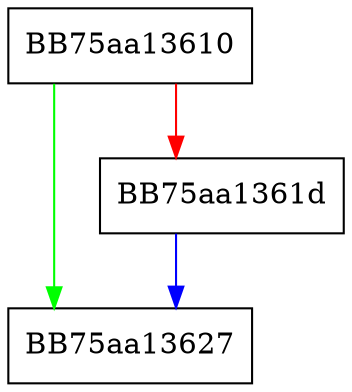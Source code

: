 digraph MSILAttributeSetCallback {
  node [shape="box"];
  graph [splines=ortho];
  BB75aa13610 -> BB75aa13627 [color="green"];
  BB75aa13610 -> BB75aa1361d [color="red"];
  BB75aa1361d -> BB75aa13627 [color="blue"];
}